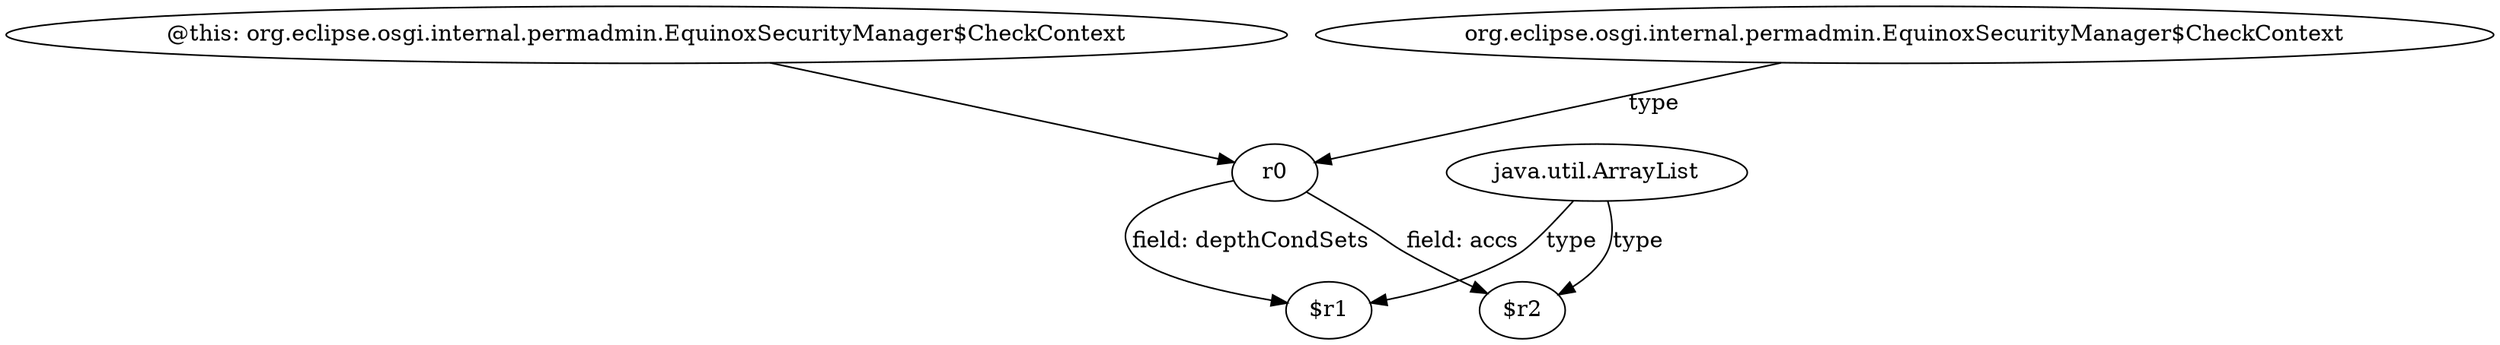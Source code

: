 digraph g {
0[label="@this: org.eclipse.osgi.internal.permadmin.EquinoxSecurityManager$CheckContext"]
1[label="r0"]
0->1[label=""]
2[label="java.util.ArrayList"]
3[label="$r1"]
2->3[label="type"]
1->3[label="field: depthCondSets"]
4[label="$r2"]
2->4[label="type"]
1->4[label="field: accs"]
5[label="org.eclipse.osgi.internal.permadmin.EquinoxSecurityManager$CheckContext"]
5->1[label="type"]
}